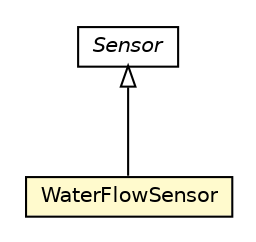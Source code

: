 #!/usr/local/bin/dot
#
# Class diagram 
# Generated by UMLGraph version R5_6-24-gf6e263 (http://www.umlgraph.org/)
#

digraph G {
	edge [fontname="Helvetica",fontsize=10,labelfontname="Helvetica",labelfontsize=10];
	node [fontname="Helvetica",fontsize=10,shape=plaintext];
	nodesep=0.25;
	ranksep=0.5;
	// org.universAAL.ontology.device.WaterFlowSensor
	c407093 [label=<<table title="org.universAAL.ontology.device.WaterFlowSensor" border="0" cellborder="1" cellspacing="0" cellpadding="2" port="p" bgcolor="lemonChiffon" href="./WaterFlowSensor.html">
		<tr><td><table border="0" cellspacing="0" cellpadding="1">
<tr><td align="center" balign="center"> WaterFlowSensor </td></tr>
		</table></td></tr>
		</table>>, URL="./WaterFlowSensor.html", fontname="Helvetica", fontcolor="black", fontsize=10.0];
	// org.universAAL.ontology.device.Sensor
	c407119 [label=<<table title="org.universAAL.ontology.device.Sensor" border="0" cellborder="1" cellspacing="0" cellpadding="2" port="p" href="./Sensor.html">
		<tr><td><table border="0" cellspacing="0" cellpadding="1">
<tr><td align="center" balign="center"><font face="Helvetica-Oblique"> Sensor </font></td></tr>
		</table></td></tr>
		</table>>, URL="./Sensor.html", fontname="Helvetica", fontcolor="black", fontsize=10.0];
	//org.universAAL.ontology.device.WaterFlowSensor extends org.universAAL.ontology.device.Sensor
	c407119:p -> c407093:p [dir=back,arrowtail=empty];
}

